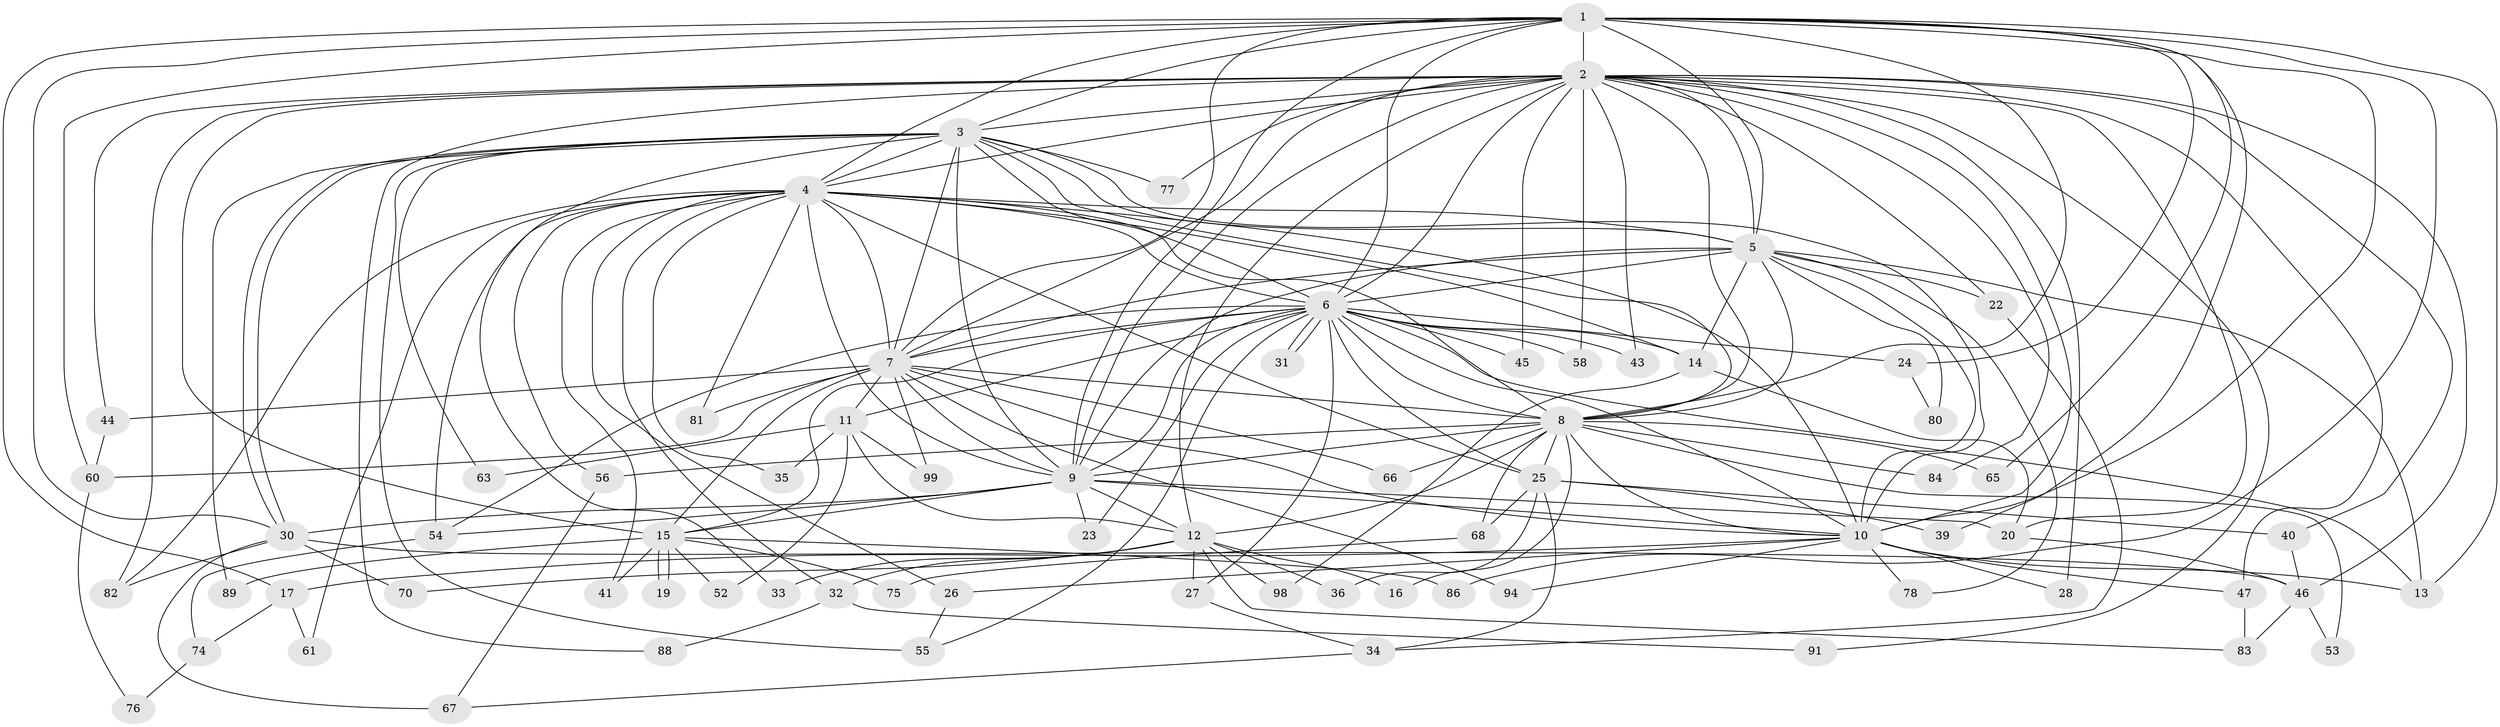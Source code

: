 // original degree distribution, {17: 0.04040404040404041, 28: 0.010101010101010102, 20: 0.020202020202020204, 12: 0.010101010101010102, 25: 0.010101010101010102, 15: 0.010101010101010102, 4: 0.13131313131313133, 13: 0.020202020202020204, 2: 0.5151515151515151, 3: 0.20202020202020202, 7: 0.010101010101010102, 5: 0.010101010101010102, 6: 0.010101010101010102}
// Generated by graph-tools (version 1.1) at 2025/11/02/27/25 16:11:01]
// undirected, 72 vertices, 189 edges
graph export_dot {
graph [start="1"]
  node [color=gray90,style=filled];
  1 [super="+71"];
  2 [super="+97"];
  3 [super="+73"];
  4 [super="+72"];
  5 [super="+21"];
  6 [super="+18"];
  7 [super="+59"];
  8 [super="+51"];
  9 [super="+96"];
  10 [super="+38"];
  11 [super="+29"];
  12 [super="+64"];
  13;
  14 [super="+42"];
  15 [super="+37"];
  16;
  17;
  19;
  20 [super="+69"];
  22;
  23;
  24;
  25 [super="+48"];
  26 [super="+93"];
  27;
  28;
  30 [super="+49"];
  31;
  32;
  33;
  34 [super="+90"];
  35;
  36 [super="+57"];
  39;
  40;
  41;
  43;
  44;
  45;
  46 [super="+50"];
  47;
  52;
  53;
  54 [super="+92"];
  55 [super="+79"];
  56;
  58;
  60 [super="+62"];
  61;
  63;
  65;
  66;
  67 [super="+85"];
  68;
  70;
  74;
  75;
  76;
  77;
  78;
  80;
  81;
  82 [super="+87"];
  83 [super="+95"];
  84;
  86;
  88;
  89;
  91;
  94;
  98;
  99;
  1 -- 2;
  1 -- 3;
  1 -- 4;
  1 -- 5;
  1 -- 6;
  1 -- 7;
  1 -- 8;
  1 -- 9;
  1 -- 10;
  1 -- 17;
  1 -- 24;
  1 -- 39;
  1 -- 65;
  1 -- 86;
  1 -- 13;
  1 -- 30;
  1 -- 60;
  2 -- 3;
  2 -- 4;
  2 -- 5;
  2 -- 6;
  2 -- 7 [weight=2];
  2 -- 8;
  2 -- 9;
  2 -- 10 [weight=2];
  2 -- 12;
  2 -- 20;
  2 -- 22;
  2 -- 28;
  2 -- 40;
  2 -- 43;
  2 -- 44;
  2 -- 45;
  2 -- 46;
  2 -- 47;
  2 -- 58;
  2 -- 77;
  2 -- 82;
  2 -- 84;
  2 -- 88;
  2 -- 91;
  2 -- 15;
  3 -- 4;
  3 -- 5;
  3 -- 6;
  3 -- 7;
  3 -- 8 [weight=2];
  3 -- 9;
  3 -- 10;
  3 -- 30;
  3 -- 30;
  3 -- 33;
  3 -- 55 [weight=2];
  3 -- 63;
  3 -- 77;
  3 -- 89;
  4 -- 5;
  4 -- 6;
  4 -- 7;
  4 -- 8;
  4 -- 9;
  4 -- 10;
  4 -- 25;
  4 -- 26;
  4 -- 32;
  4 -- 35;
  4 -- 41;
  4 -- 56;
  4 -- 61;
  4 -- 81;
  4 -- 14;
  4 -- 82;
  4 -- 54;
  5 -- 6;
  5 -- 7;
  5 -- 8;
  5 -- 9;
  5 -- 10;
  5 -- 14;
  5 -- 78;
  5 -- 80;
  5 -- 13;
  5 -- 22;
  6 -- 7;
  6 -- 8 [weight=2];
  6 -- 9;
  6 -- 10;
  6 -- 11;
  6 -- 13;
  6 -- 14;
  6 -- 23;
  6 -- 24;
  6 -- 25;
  6 -- 27;
  6 -- 31;
  6 -- 31;
  6 -- 43;
  6 -- 45;
  6 -- 54;
  6 -- 55;
  6 -- 58;
  6 -- 15;
  7 -- 8;
  7 -- 9;
  7 -- 10;
  7 -- 11;
  7 -- 15;
  7 -- 44;
  7 -- 66;
  7 -- 81;
  7 -- 94;
  7 -- 99;
  7 -- 60;
  8 -- 9;
  8 -- 10;
  8 -- 16;
  8 -- 53;
  8 -- 56;
  8 -- 65;
  8 -- 66;
  8 -- 68;
  8 -- 84;
  8 -- 12;
  8 -- 25;
  9 -- 10;
  9 -- 12;
  9 -- 15;
  9 -- 20;
  9 -- 23;
  9 -- 54;
  9 -- 30;
  10 -- 13;
  10 -- 17;
  10 -- 26;
  10 -- 28;
  10 -- 47;
  10 -- 78;
  10 -- 94;
  11 -- 99;
  11 -- 35;
  11 -- 52;
  11 -- 12;
  11 -- 63;
  12 -- 16;
  12 -- 27;
  12 -- 32;
  12 -- 33;
  12 -- 36 [weight=2];
  12 -- 70;
  12 -- 98;
  12 -- 83;
  14 -- 98;
  14 -- 20;
  15 -- 19;
  15 -- 19;
  15 -- 41;
  15 -- 52;
  15 -- 75;
  15 -- 86;
  15 -- 89;
  17 -- 61;
  17 -- 74;
  20 -- 46;
  22 -- 34;
  24 -- 80;
  25 -- 36;
  25 -- 39;
  25 -- 40;
  25 -- 68;
  25 -- 34;
  26 -- 55;
  27 -- 34;
  30 -- 82;
  30 -- 70;
  30 -- 46;
  30 -- 67;
  32 -- 88;
  32 -- 91;
  34 -- 67;
  40 -- 46;
  44 -- 60;
  46 -- 83;
  46 -- 53;
  47 -- 83;
  54 -- 74;
  56 -- 67;
  60 -- 76;
  68 -- 75;
  74 -- 76;
}
